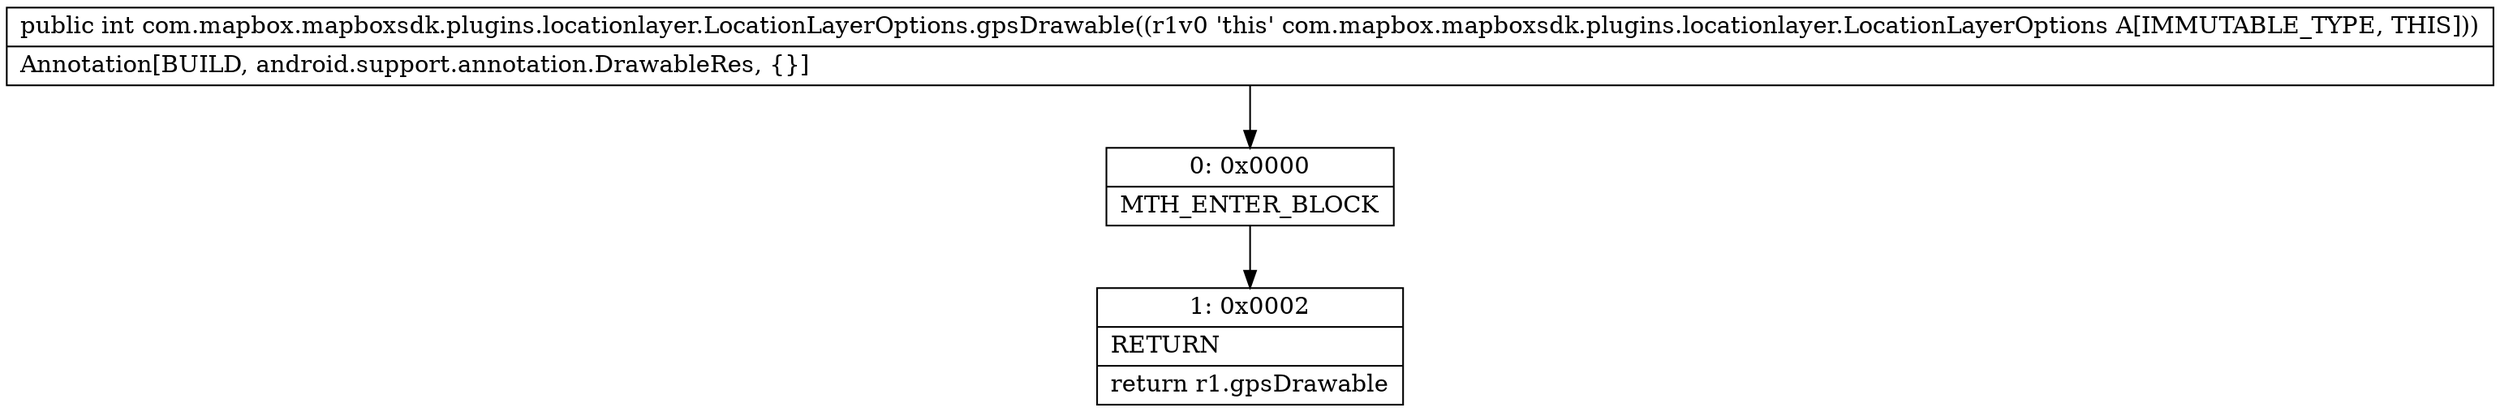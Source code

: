 digraph "CFG forcom.mapbox.mapboxsdk.plugins.locationlayer.LocationLayerOptions.gpsDrawable()I" {
Node_0 [shape=record,label="{0\:\ 0x0000|MTH_ENTER_BLOCK\l}"];
Node_1 [shape=record,label="{1\:\ 0x0002|RETURN\l|return r1.gpsDrawable\l}"];
MethodNode[shape=record,label="{public int com.mapbox.mapboxsdk.plugins.locationlayer.LocationLayerOptions.gpsDrawable((r1v0 'this' com.mapbox.mapboxsdk.plugins.locationlayer.LocationLayerOptions A[IMMUTABLE_TYPE, THIS]))  | Annotation[BUILD, android.support.annotation.DrawableRes, \{\}]\l}"];
MethodNode -> Node_0;
Node_0 -> Node_1;
}

